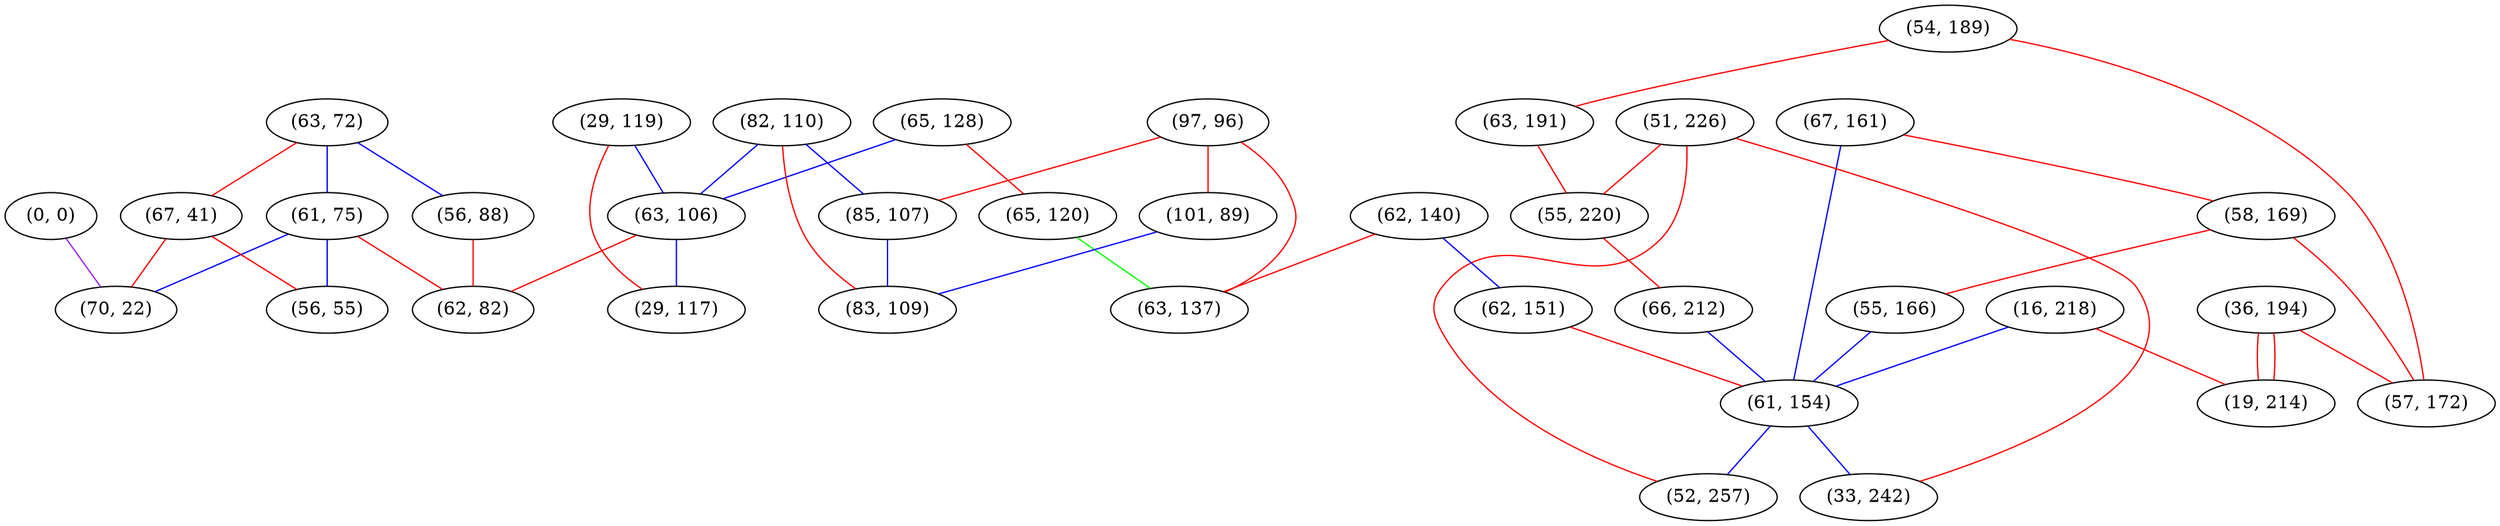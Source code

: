 graph "" {
"(63, 72)";
"(54, 189)";
"(67, 161)";
"(58, 169)";
"(51, 226)";
"(0, 0)";
"(16, 218)";
"(65, 128)";
"(97, 96)";
"(62, 140)";
"(65, 120)";
"(63, 137)";
"(61, 75)";
"(29, 119)";
"(56, 88)";
"(36, 194)";
"(55, 166)";
"(63, 191)";
"(82, 110)";
"(55, 220)";
"(85, 107)";
"(62, 151)";
"(66, 212)";
"(57, 172)";
"(101, 89)";
"(19, 214)";
"(61, 154)";
"(63, 106)";
"(52, 257)";
"(29, 117)";
"(83, 109)";
"(33, 242)";
"(67, 41)";
"(56, 55)";
"(70, 22)";
"(62, 82)";
"(63, 72)" -- "(56, 88)"  [color=blue, key=0, weight=3];
"(63, 72)" -- "(67, 41)"  [color=red, key=0, weight=1];
"(63, 72)" -- "(61, 75)"  [color=blue, key=0, weight=3];
"(54, 189)" -- "(63, 191)"  [color=red, key=0, weight=1];
"(54, 189)" -- "(57, 172)"  [color=red, key=0, weight=1];
"(67, 161)" -- "(61, 154)"  [color=blue, key=0, weight=3];
"(67, 161)" -- "(58, 169)"  [color=red, key=0, weight=1];
"(58, 169)" -- "(55, 166)"  [color=red, key=0, weight=1];
"(58, 169)" -- "(57, 172)"  [color=red, key=0, weight=1];
"(51, 226)" -- "(55, 220)"  [color=red, key=0, weight=1];
"(51, 226)" -- "(33, 242)"  [color=red, key=0, weight=1];
"(51, 226)" -- "(52, 257)"  [color=red, key=0, weight=1];
"(0, 0)" -- "(70, 22)"  [color=purple, key=0, weight=4];
"(16, 218)" -- "(61, 154)"  [color=blue, key=0, weight=3];
"(16, 218)" -- "(19, 214)"  [color=red, key=0, weight=1];
"(65, 128)" -- "(65, 120)"  [color=red, key=0, weight=1];
"(65, 128)" -- "(63, 106)"  [color=blue, key=0, weight=3];
"(97, 96)" -- "(101, 89)"  [color=red, key=0, weight=1];
"(97, 96)" -- "(85, 107)"  [color=red, key=0, weight=1];
"(97, 96)" -- "(63, 137)"  [color=red, key=0, weight=1];
"(62, 140)" -- "(62, 151)"  [color=blue, key=0, weight=3];
"(62, 140)" -- "(63, 137)"  [color=red, key=0, weight=1];
"(65, 120)" -- "(63, 137)"  [color=green, key=0, weight=2];
"(61, 75)" -- "(62, 82)"  [color=red, key=0, weight=1];
"(61, 75)" -- "(56, 55)"  [color=blue, key=0, weight=3];
"(61, 75)" -- "(70, 22)"  [color=blue, key=0, weight=3];
"(29, 119)" -- "(29, 117)"  [color=red, key=0, weight=1];
"(29, 119)" -- "(63, 106)"  [color=blue, key=0, weight=3];
"(56, 88)" -- "(62, 82)"  [color=red, key=0, weight=1];
"(36, 194)" -- "(57, 172)"  [color=red, key=0, weight=1];
"(36, 194)" -- "(19, 214)"  [color=red, key=0, weight=1];
"(36, 194)" -- "(19, 214)"  [color=red, key=1, weight=1];
"(55, 166)" -- "(61, 154)"  [color=blue, key=0, weight=3];
"(63, 191)" -- "(55, 220)"  [color=red, key=0, weight=1];
"(82, 110)" -- "(85, 107)"  [color=blue, key=0, weight=3];
"(82, 110)" -- "(63, 106)"  [color=blue, key=0, weight=3];
"(82, 110)" -- "(83, 109)"  [color=red, key=0, weight=1];
"(55, 220)" -- "(66, 212)"  [color=red, key=0, weight=1];
"(85, 107)" -- "(83, 109)"  [color=blue, key=0, weight=3];
"(62, 151)" -- "(61, 154)"  [color=red, key=0, weight=1];
"(66, 212)" -- "(61, 154)"  [color=blue, key=0, weight=3];
"(101, 89)" -- "(83, 109)"  [color=blue, key=0, weight=3];
"(61, 154)" -- "(52, 257)"  [color=blue, key=0, weight=3];
"(61, 154)" -- "(33, 242)"  [color=blue, key=0, weight=3];
"(63, 106)" -- "(62, 82)"  [color=red, key=0, weight=1];
"(63, 106)" -- "(29, 117)"  [color=blue, key=0, weight=3];
"(67, 41)" -- "(56, 55)"  [color=red, key=0, weight=1];
"(67, 41)" -- "(70, 22)"  [color=red, key=0, weight=1];
}
